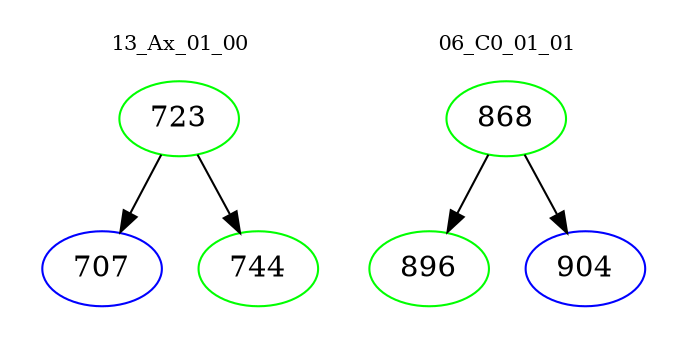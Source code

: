 digraph{
subgraph cluster_0 {
color = white
label = "13_Ax_01_00";
fontsize=10;
T0_723 [label="723", color="green"]
T0_723 -> T0_707 [color="black"]
T0_707 [label="707", color="blue"]
T0_723 -> T0_744 [color="black"]
T0_744 [label="744", color="green"]
}
subgraph cluster_1 {
color = white
label = "06_C0_01_01";
fontsize=10;
T1_868 [label="868", color="green"]
T1_868 -> T1_896 [color="black"]
T1_896 [label="896", color="green"]
T1_868 -> T1_904 [color="black"]
T1_904 [label="904", color="blue"]
}
}
